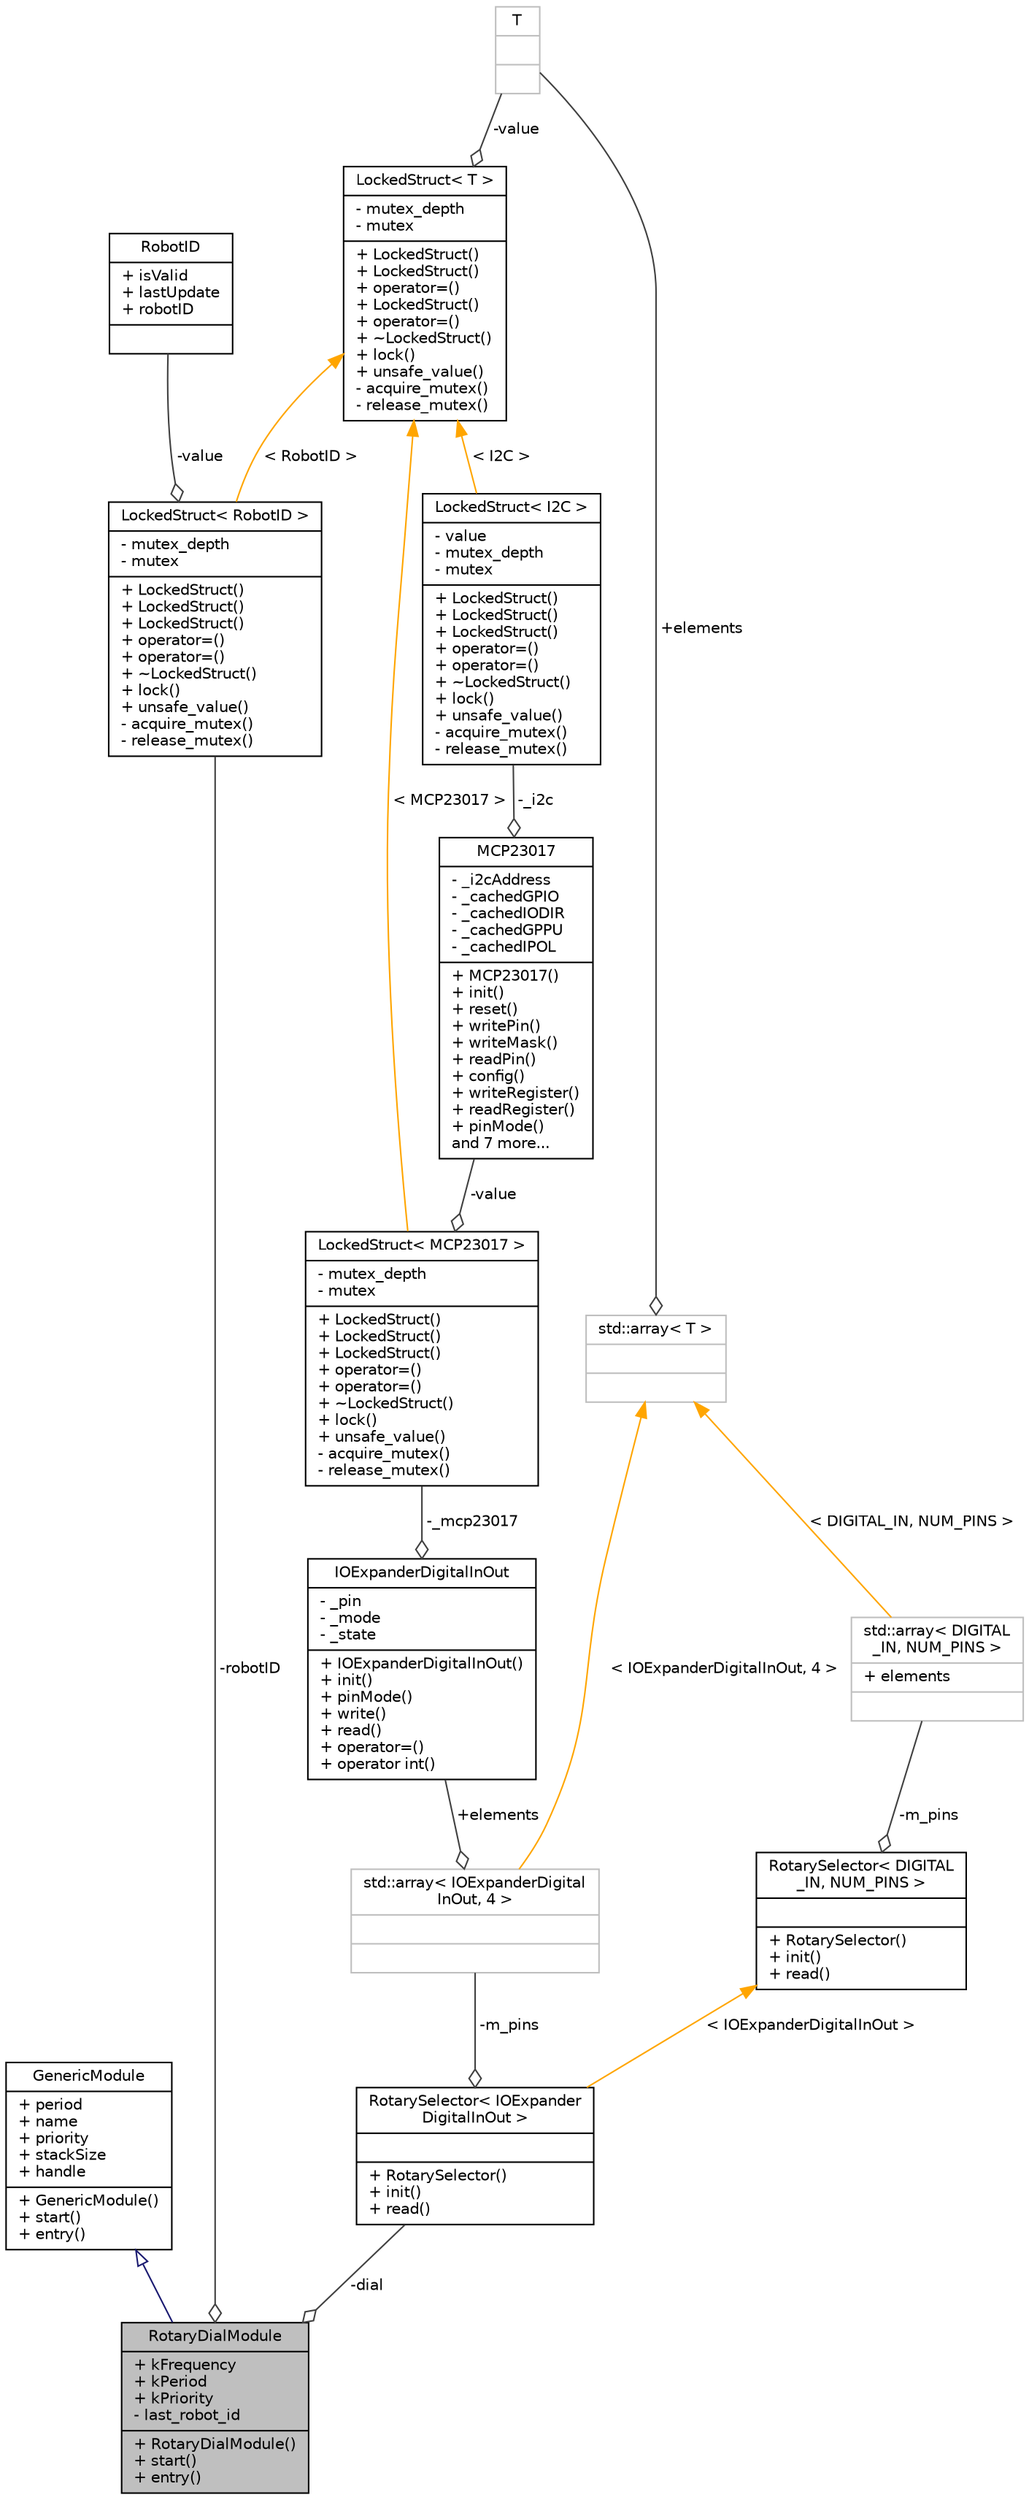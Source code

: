 digraph "RotaryDialModule"
{
  edge [fontname="Helvetica",fontsize="10",labelfontname="Helvetica",labelfontsize="10"];
  node [fontname="Helvetica",fontsize="10",shape=record];
  Node2 [label="{RotaryDialModule\n|+ kFrequency\l+ kPeriod\l+ kPriority\l- last_robot_id\l|+ RotaryDialModule()\l+ start()\l+ entry()\l}",height=0.2,width=0.4,color="black", fillcolor="grey75", style="filled", fontcolor="black"];
  Node3 -> Node2 [dir="back",color="midnightblue",fontsize="10",style="solid",arrowtail="onormal",fontname="Helvetica"];
  Node3 [label="{GenericModule\n|+ period\l+ name\l+ priority\l+ stackSize\l+ handle\l|+ GenericModule()\l+ start()\l+ entry()\l}",height=0.2,width=0.4,color="black", fillcolor="white", style="filled",URL="$class_generic_module.html",tooltip="Interface for all modules, so that they can be ran by the scheduler. "];
  Node4 -> Node2 [color="grey25",fontsize="10",style="solid",label=" -robotID" ,arrowhead="odiamond",fontname="Helvetica"];
  Node4 [label="{LockedStruct\< RobotID \>\n|- mutex_depth\l- mutex\l|+ LockedStruct()\l+ LockedStruct()\l+ LockedStruct()\l+ operator=()\l+ operator=()\l+ ~LockedStruct()\l+ lock()\l+ unsafe_value()\l- acquire_mutex()\l- release_mutex()\l}",height=0.2,width=0.4,color="black", fillcolor="white", style="filled",URL="$struct_locked_struct.html"];
  Node5 -> Node4 [color="grey25",fontsize="10",style="solid",label=" -value" ,arrowhead="odiamond",fontname="Helvetica"];
  Node5 [label="{RobotID\n|+ isValid\l+ lastUpdate\l+ robotID\l|}",height=0.2,width=0.4,color="black", fillcolor="white", style="filled",URL="$struct_robot_i_d.html",tooltip="Contains data on what ID was selected on the rotary dial. "];
  Node6 -> Node4 [dir="back",color="orange",fontsize="10",style="solid",label=" \< RobotID \>" ,fontname="Helvetica"];
  Node6 [label="{LockedStruct\< T \>\n|- mutex_depth\l- mutex\l|+ LockedStruct()\l+ LockedStruct()\l+ operator=()\l+ LockedStruct()\l+ operator=()\l+ ~LockedStruct()\l+ lock()\l+ unsafe_value()\l- acquire_mutex()\l- release_mutex()\l}",height=0.2,width=0.4,color="black", fillcolor="white", style="filled",URL="$struct_locked_struct.html",tooltip="A locked-struct abstraction. "];
  Node7 -> Node6 [color="grey25",fontsize="10",style="solid",label=" -value" ,arrowhead="odiamond",fontname="Helvetica"];
  Node7 [label="{T\n||}",height=0.2,width=0.4,color="grey75", fillcolor="white", style="filled"];
  Node8 -> Node2 [color="grey25",fontsize="10",style="solid",label=" -dial" ,arrowhead="odiamond",fontname="Helvetica"];
  Node8 [label="{RotarySelector\< IOExpander\lDigitalInOut \>\n||+ RotarySelector()\l+ init()\l+ read()\l}",height=0.2,width=0.4,color="black", fillcolor="white", style="filled",URL="$class_rotary_selector.html"];
  Node9 -> Node8 [color="grey25",fontsize="10",style="solid",label=" -m_pins" ,arrowhead="odiamond",fontname="Helvetica"];
  Node9 [label="{std::array\< IOExpanderDigital\lInOut, 4 \>\n||}",height=0.2,width=0.4,color="grey75", fillcolor="white", style="filled"];
  Node10 -> Node9 [color="grey25",fontsize="10",style="solid",label=" +elements" ,arrowhead="odiamond",fontname="Helvetica"];
  Node10 [label="{IOExpanderDigitalInOut\n|- _pin\l- _mode\l- _state\l|+ IOExpanderDigitalInOut()\l+ init()\l+ pinMode()\l+ write()\l+ read()\l+ operator=()\l+ operator int()\l}",height=0.2,width=0.4,color="black", fillcolor="white", style="filled",URL="$class_i_o_expander_digital_in_out.html",tooltip="A DigitalInOut class meant to replicate basic functionality of the mBed DigitalOut and DigitalIn on t..."];
  Node11 -> Node10 [color="grey25",fontsize="10",style="solid",label=" -_mcp23017" ,arrowhead="odiamond",fontname="Helvetica"];
  Node11 [label="{LockedStruct\< MCP23017 \>\n|- mutex_depth\l- mutex\l|+ LockedStruct()\l+ LockedStruct()\l+ LockedStruct()\l+ operator=()\l+ operator=()\l+ ~LockedStruct()\l+ lock()\l+ unsafe_value()\l- acquire_mutex()\l- release_mutex()\l}",height=0.2,width=0.4,color="black", fillcolor="white", style="filled",URL="$struct_locked_struct.html"];
  Node12 -> Node11 [color="grey25",fontsize="10",style="solid",label=" -value" ,arrowhead="odiamond",fontname="Helvetica"];
  Node12 [label="{MCP23017\n|- _i2cAddress\l- _cachedGPIO\l- _cachedIODIR\l- _cachedGPPU\l- _cachedIPOL\l|+ MCP23017()\l+ init()\l+ reset()\l+ writePin()\l+ writeMask()\l+ readPin()\l+ config()\l+ writeRegister()\l+ readRegister()\l+ pinMode()\land 7 more...\l}",height=0.2,width=0.4,color="black", fillcolor="white", style="filled",URL="$class_m_c_p23017.html",tooltip="Allow access to an I2C-connected MCP23017 16-bit I/O extender chip. "];
  Node13 -> Node12 [color="grey25",fontsize="10",style="solid",label=" -_i2c" ,arrowhead="odiamond",fontname="Helvetica"];
  Node13 [label="{LockedStruct\< I2C \>\n|- value\l- mutex_depth\l- mutex\l|+ LockedStruct()\l+ LockedStruct()\l+ LockedStruct()\l+ operator=()\l+ operator=()\l+ ~LockedStruct()\l+ lock()\l+ unsafe_value()\l- acquire_mutex()\l- release_mutex()\l}",height=0.2,width=0.4,color="black", fillcolor="white", style="filled",URL="$struct_locked_struct.html"];
  Node6 -> Node13 [dir="back",color="orange",fontsize="10",style="solid",label=" \< I2C \>" ,fontname="Helvetica"];
  Node6 -> Node11 [dir="back",color="orange",fontsize="10",style="solid",label=" \< MCP23017 \>" ,fontname="Helvetica"];
  Node14 -> Node9 [dir="back",color="orange",fontsize="10",style="solid",label=" \< IOExpanderDigitalInOut, 4 \>" ,fontname="Helvetica"];
  Node14 [label="{std::array\< T \>\n||}",height=0.2,width=0.4,color="grey75", fillcolor="white", style="filled",tooltip="STL class. "];
  Node7 -> Node14 [color="grey25",fontsize="10",style="solid",label=" +elements" ,arrowhead="odiamond",fontname="Helvetica"];
  Node15 -> Node8 [dir="back",color="orange",fontsize="10",style="solid",label=" \< IOExpanderDigitalInOut \>" ,fontname="Helvetica"];
  Node15 [label="{RotarySelector\< DIGITAL\l_IN, NUM_PINS \>\n||+ RotarySelector()\l+ init()\l+ read()\l}",height=0.2,width=0.4,color="black", fillcolor="white", style="filled",URL="$class_rotary_selector.html",tooltip="This class facilitates reading the value from a rotary selector. "];
  Node16 -> Node15 [color="grey25",fontsize="10",style="solid",label=" -m_pins" ,arrowhead="odiamond",fontname="Helvetica"];
  Node16 [label="{std::array\< DIGITAL\l_IN, NUM_PINS \>\n|+ elements\l|}",height=0.2,width=0.4,color="grey75", fillcolor="white", style="filled"];
  Node14 -> Node16 [dir="back",color="orange",fontsize="10",style="solid",label=" \< DIGITAL_IN, NUM_PINS \>" ,fontname="Helvetica"];
}
